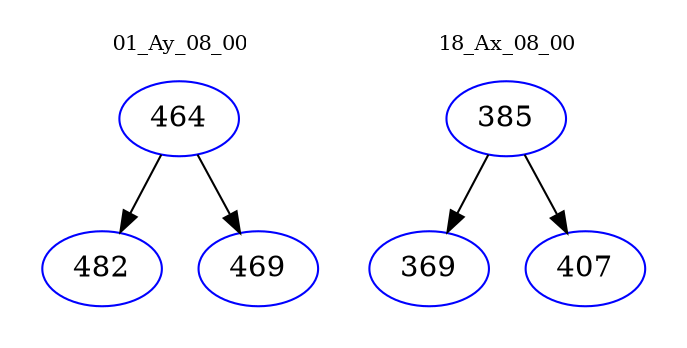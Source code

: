 digraph{
subgraph cluster_0 {
color = white
label = "01_Ay_08_00";
fontsize=10;
T0_464 [label="464", color="blue"]
T0_464 -> T0_482 [color="black"]
T0_482 [label="482", color="blue"]
T0_464 -> T0_469 [color="black"]
T0_469 [label="469", color="blue"]
}
subgraph cluster_1 {
color = white
label = "18_Ax_08_00";
fontsize=10;
T1_385 [label="385", color="blue"]
T1_385 -> T1_369 [color="black"]
T1_369 [label="369", color="blue"]
T1_385 -> T1_407 [color="black"]
T1_407 [label="407", color="blue"]
}
}
